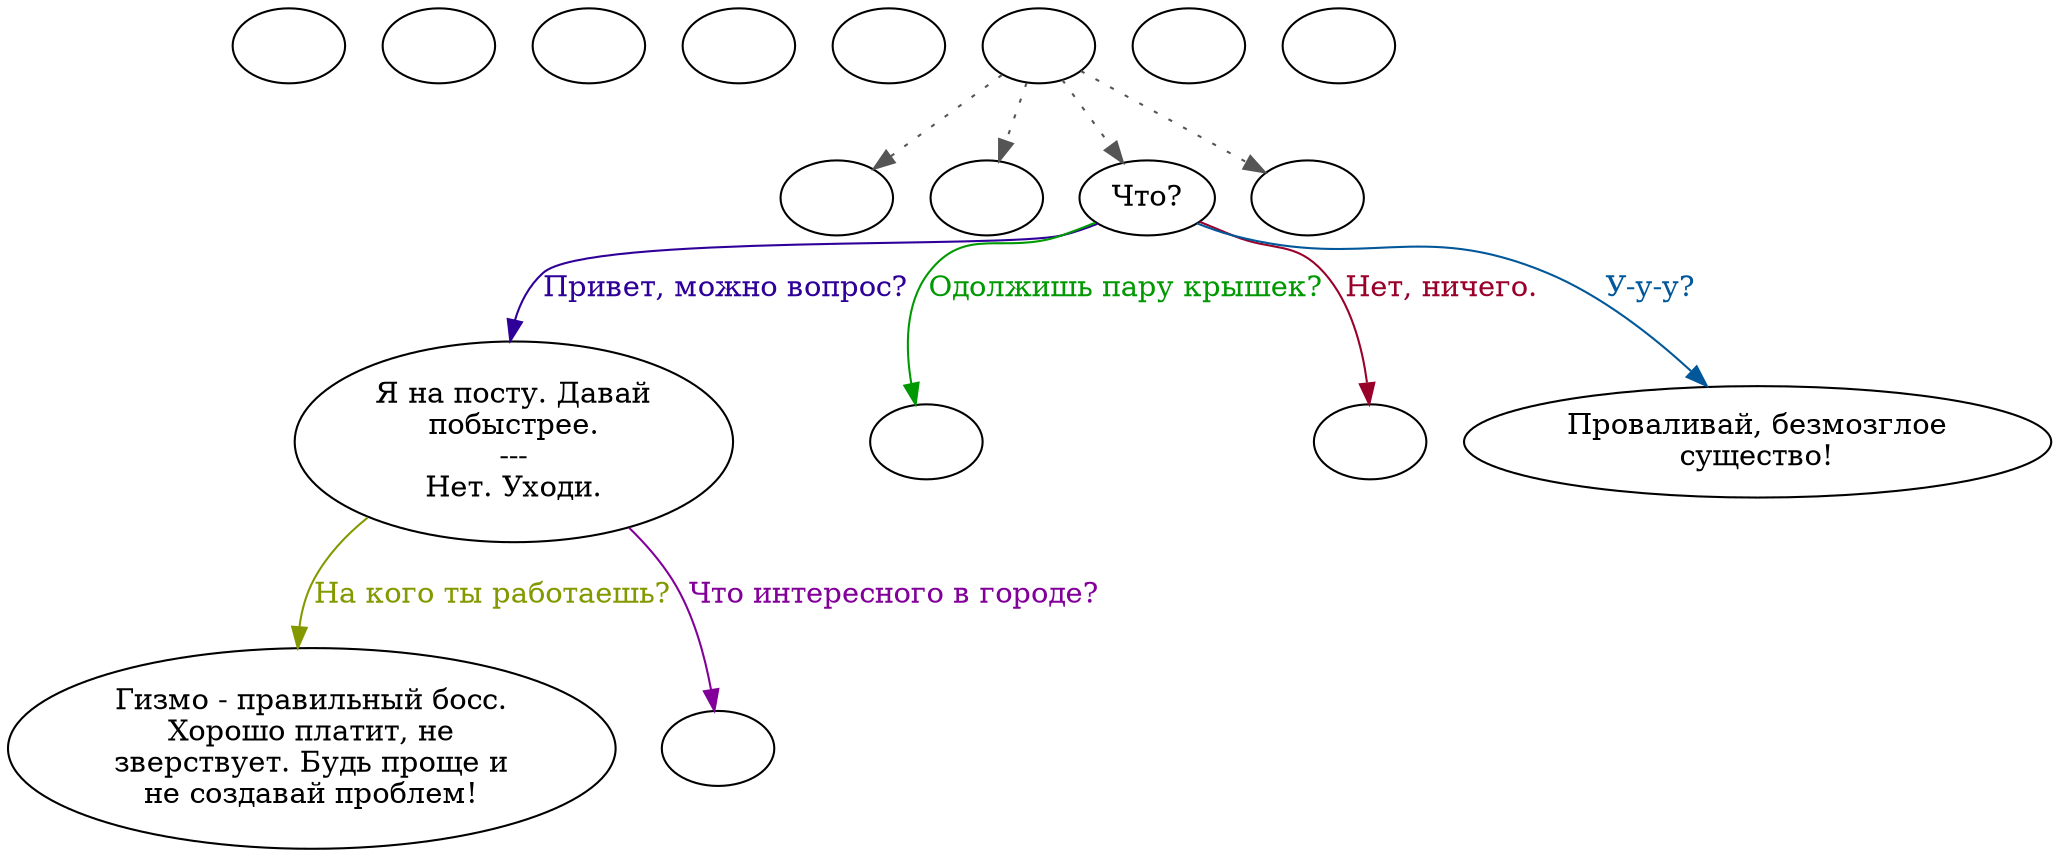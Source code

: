 digraph gizguard {
  "start" [style=filled       fillcolor="#FFFFFF"       color="#000000"]
  "start" [label=""]
  "critter_p_proc" [style=filled       fillcolor="#FFFFFF"       color="#000000"]
  "critter_p_proc" [label=""]
  "destroy_p_proc" [style=filled       fillcolor="#FFFFFF"       color="#000000"]
  "destroy_p_proc" [label=""]
  "map_enter_p_proc" [style=filled       fillcolor="#FFFFFF"       color="#000000"]
  "map_enter_p_proc" [label=""]
  "pickup_p_proc" [style=filled       fillcolor="#FFFFFF"       color="#000000"]
  "pickup_p_proc" [label=""]
  "talk_p_proc" [style=filled       fillcolor="#FFFFFF"       color="#000000"]
  "talk_p_proc" -> "GizGuard00" [style=dotted color="#555555"]
  "talk_p_proc" -> "GizGuard01" [style=dotted color="#555555"]
  "talk_p_proc" -> "GizGuard02" [style=dotted color="#555555"]
  "talk_p_proc" -> "GizGuard07" [style=dotted color="#555555"]
  "talk_p_proc" [label=""]
  "timed_event_p_proc" [style=filled       fillcolor="#FFFFFF"       color="#000000"]
  "timed_event_p_proc" [label=""]
  "damage_p_proc" [style=filled       fillcolor="#FFFFFF"       color="#000000"]
  "damage_p_proc" [label=""]
  "GizGuard00" [style=filled       fillcolor="#FFFFFF"       color="#000000"]
  "GizGuard00" [label=""]
  "GizGuard01" [style=filled       fillcolor="#FFFFFF"       color="#000000"]
  "GizGuard01" [label=""]
  "GizGuard02" [style=filled       fillcolor="#FFFFFF"       color="#000000"]
  "GizGuard02" [label="Что?"]
  "GizGuard02" -> "GizGuard03" [label="Привет, можно вопрос?" color="#2F0099" fontcolor="#2F0099"]
  "GizGuard02" -> "GizGuard04" [label="Одолжишь пару крышек?" color="#009902" fontcolor="#009902"]
  "GizGuard02" -> "GizGuardEnd" [label="Нет, ничего." color="#99002A" fontcolor="#99002A"]
  "GizGuard02" -> "GizGuard08" [label="У-у-у?" color="#005799" fontcolor="#005799"]
  "GizGuard03" [style=filled       fillcolor="#FFFFFF"       color="#000000"]
  "GizGuard03" [label="Я на посту. Давай\nпобыстрее.\n---\nНет. Уходи."]
  "GizGuard03" -> "GizGuard05" [label="На кого ты работаешь?" color="#849900" fontcolor="#849900"]
  "GizGuard03" -> "GizGuard06" [label="Что интересного в городе?" color="#820099" fontcolor="#820099"]
  "GizGuard04" [style=filled       fillcolor="#FFFFFF"       color="#000000"]
  "GizGuard04" [label=""]
  "GizGuard05" [style=filled       fillcolor="#FFFFFF"       color="#000000"]
  "GizGuard05" [label="Гизмо - правильный босс.\nХорошо платит, не\nзверствует. Будь проще и\nне создавай проблем!"]
  "GizGuard06" [style=filled       fillcolor="#FFFFFF"       color="#000000"]
  "GizGuard06" [label=""]
  "GizGuard07" [style=filled       fillcolor="#FFFFFF"       color="#000000"]
  "GizGuard07" [label=""]
  "GizGuard08" [style=filled       fillcolor="#FFFFFF"       color="#000000"]
  "GizGuard08" [label="Проваливай, безмозглое\nсущество!"]
  "GizGuardEnd" [style=filled       fillcolor="#FFFFFF"       color="#000000"]
  "GizGuardEnd" [label=""]
}